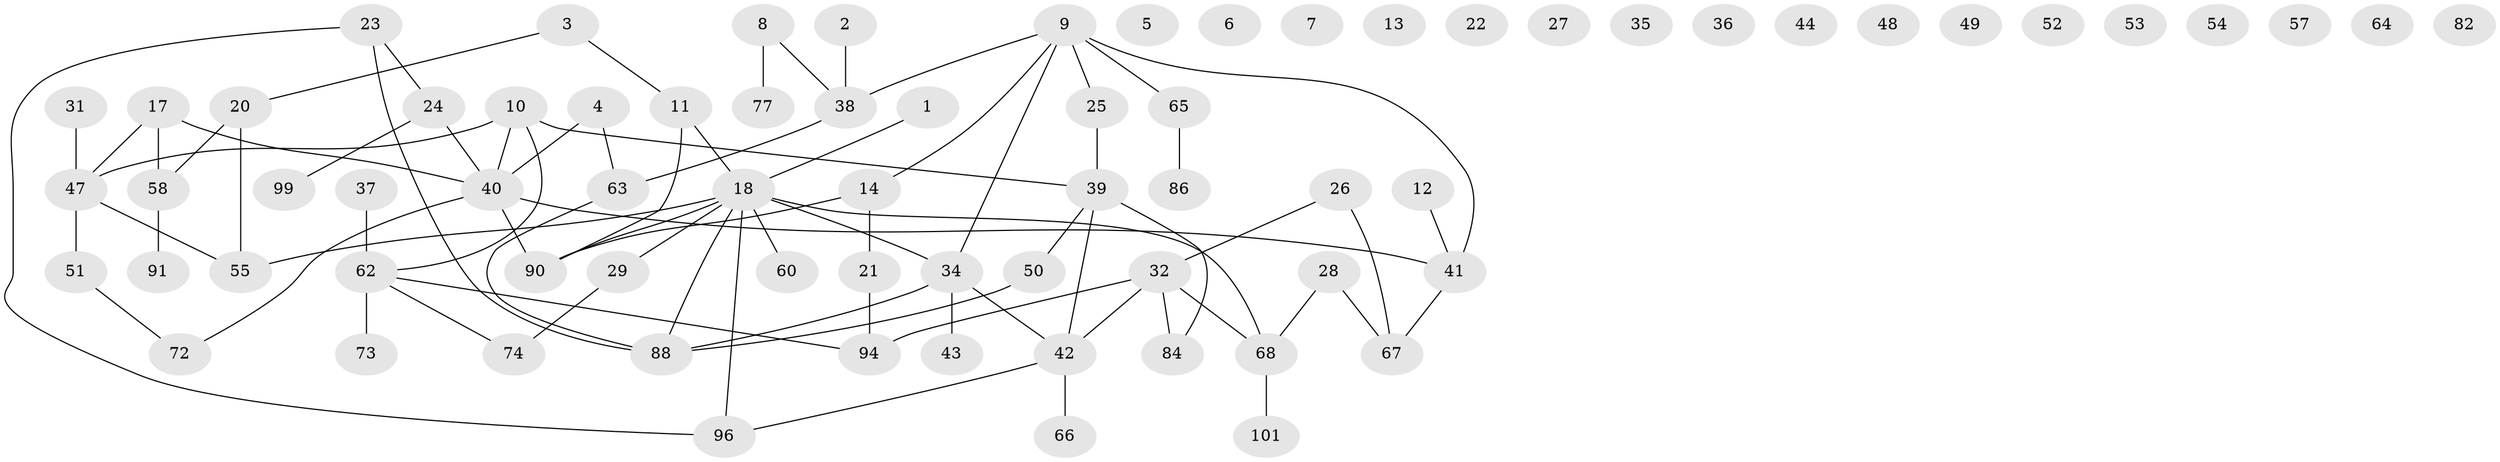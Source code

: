 // Generated by graph-tools (version 1.1) at 2025/23/03/03/25 07:23:26]
// undirected, 72 vertices, 78 edges
graph export_dot {
graph [start="1"]
  node [color=gray90,style=filled];
  1;
  2 [super="+19"];
  3 [super="+100"];
  4 [super="+70"];
  5;
  6;
  7 [super="+33"];
  8 [super="+87"];
  9 [super="+30"];
  10 [super="+15"];
  11 [super="+16"];
  12;
  13;
  14 [super="+97"];
  17 [super="+80"];
  18 [super="+81"];
  20 [super="+76"];
  21;
  22;
  23 [super="+59"];
  24 [super="+75"];
  25;
  26;
  27;
  28;
  29;
  31 [super="+56"];
  32 [super="+102"];
  34 [super="+71"];
  35;
  36;
  37;
  38;
  39 [super="+45"];
  40 [super="+92"];
  41 [super="+46"];
  42 [super="+89"];
  43;
  44;
  47 [super="+61"];
  48;
  49;
  50;
  51 [super="+78"];
  52;
  53;
  54;
  55;
  57;
  58 [super="+69"];
  60;
  62 [super="+95"];
  63;
  64;
  65 [super="+83"];
  66;
  67 [super="+85"];
  68 [super="+79"];
  72;
  73;
  74;
  77;
  82;
  84;
  86;
  88 [super="+98"];
  90 [super="+93"];
  91;
  94;
  96;
  99;
  101;
  1 -- 18;
  2 -- 38;
  3 -- 11;
  3 -- 20;
  4 -- 63;
  4 -- 40;
  8 -- 38;
  8 -- 77;
  9 -- 65;
  9 -- 34;
  9 -- 38;
  9 -- 25;
  9 -- 41;
  9 -- 14;
  10 -- 39;
  10 -- 62;
  10 -- 40;
  10 -- 47;
  11 -- 18;
  11 -- 90;
  12 -- 41;
  14 -- 21;
  14 -- 90;
  17 -- 40;
  17 -- 47;
  17 -- 58;
  18 -- 29;
  18 -- 34;
  18 -- 55;
  18 -- 88;
  18 -- 96;
  18 -- 60;
  18 -- 90;
  18 -- 68;
  20 -- 55;
  20 -- 58;
  21 -- 94;
  23 -- 96;
  23 -- 88;
  23 -- 24;
  24 -- 40;
  24 -- 99;
  25 -- 39;
  26 -- 32;
  26 -- 67 [weight=2];
  28 -- 67;
  28 -- 68;
  29 -- 74;
  31 -- 47;
  32 -- 84;
  32 -- 94;
  32 -- 42;
  32 -- 68;
  34 -- 42;
  34 -- 43;
  34 -- 88;
  37 -- 62;
  38 -- 63;
  39 -- 42;
  39 -- 50;
  39 -- 84;
  40 -- 41;
  40 -- 72;
  40 -- 90;
  41 -- 67;
  42 -- 96;
  42 -- 66;
  47 -- 55;
  47 -- 51;
  50 -- 88;
  51 -- 72;
  58 -- 91;
  62 -- 73;
  62 -- 94;
  62 -- 74;
  63 -- 88;
  65 -- 86;
  68 -- 101;
}
